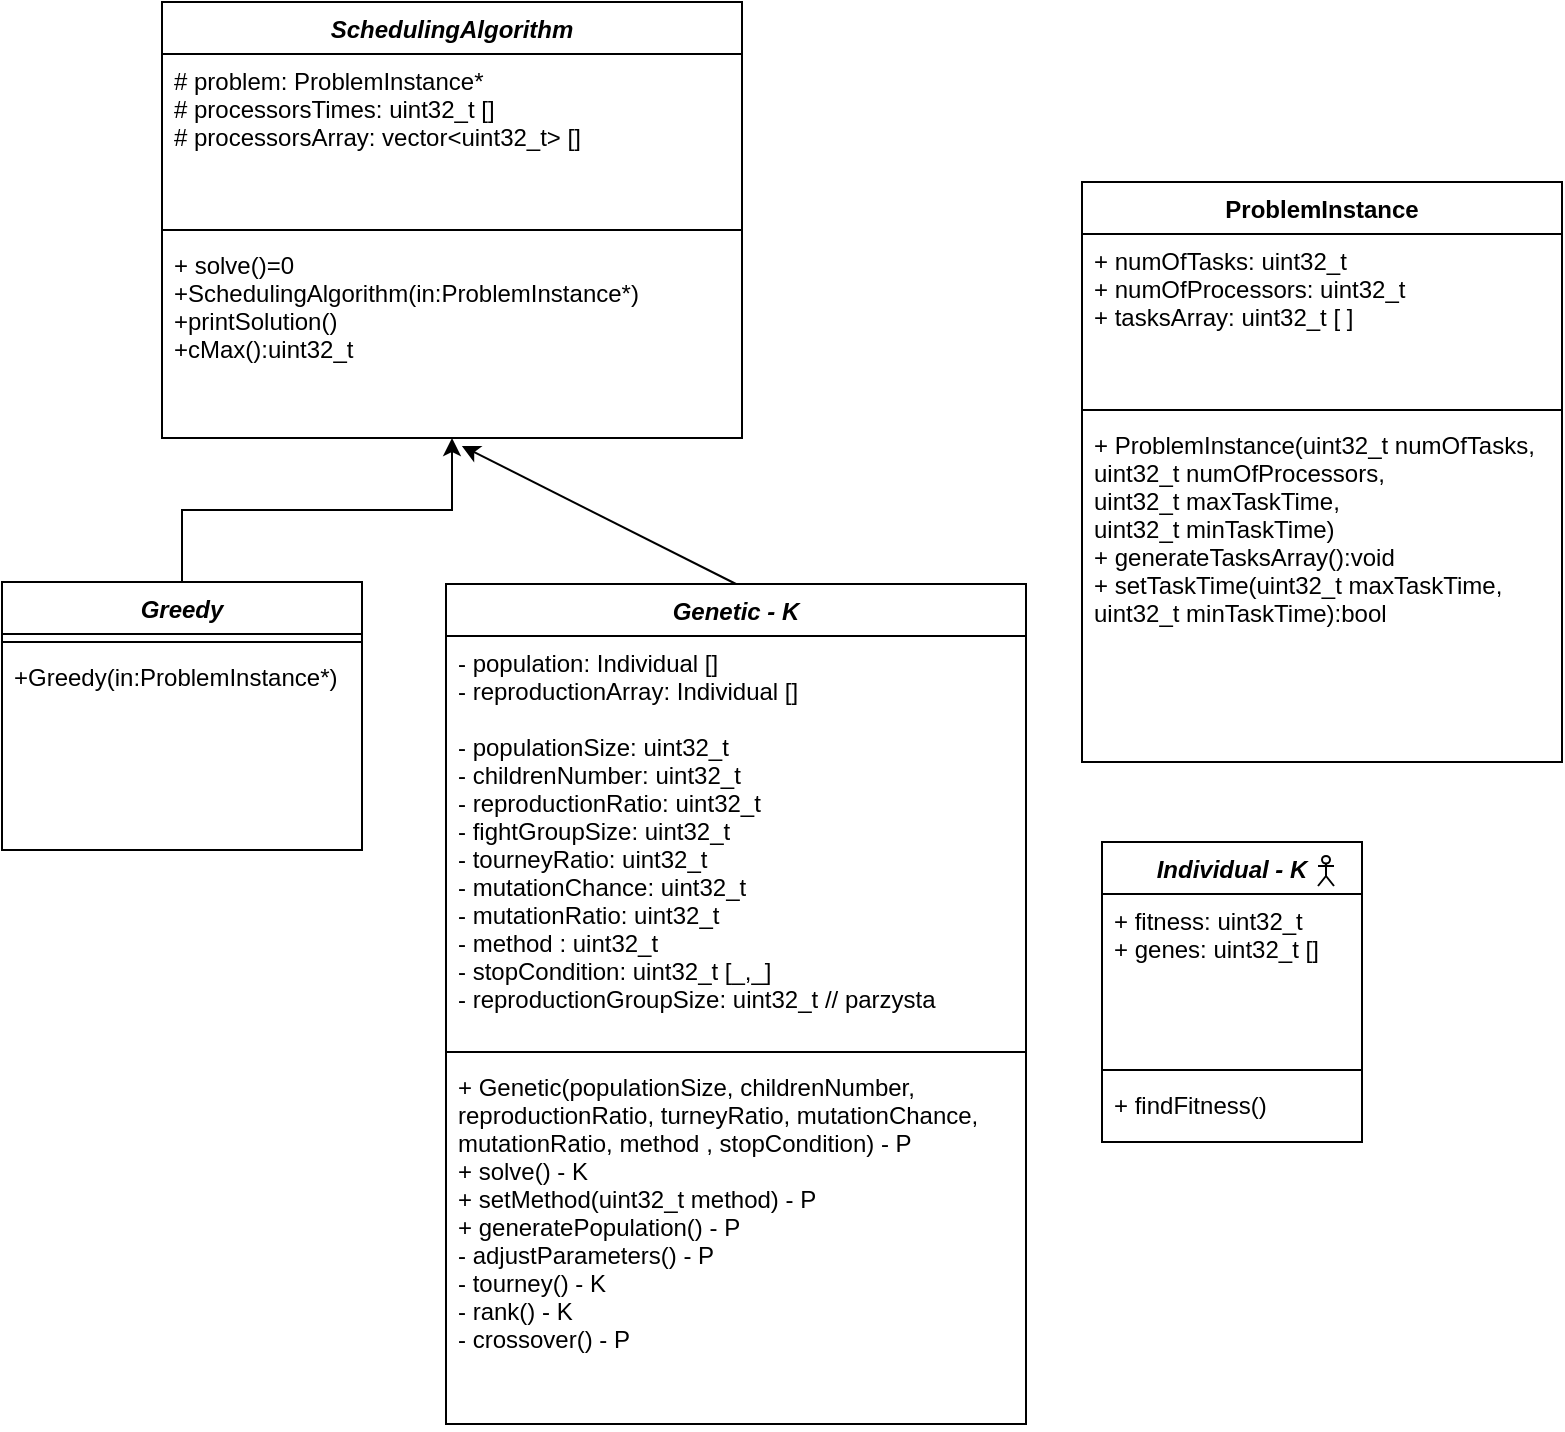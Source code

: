 <mxfile version="13.6.5">
    <diagram id="C5RBs43oDa-KdzZeNtuy" name="Page-1">
        <mxGraphModel dx="551" dy="792" grid="1" gridSize="10" guides="1" tooltips="1" connect="1" arrows="1" fold="1" page="1" pageScale="1" pageWidth="827" pageHeight="1169" math="0" shadow="0">
            <root>
                <mxCell id="WIyWlLk6GJQsqaUBKTNV-0"/>
                <mxCell id="WIyWlLk6GJQsqaUBKTNV-1" parent="WIyWlLk6GJQsqaUBKTNV-0"/>
                <mxCell id="PxDiyynaSw7YjZVZo8UO-5" style="edgeStyle=orthogonalEdgeStyle;rounded=0;orthogonalLoop=1;jettySize=auto;html=1;exitX=0.5;exitY=0;exitDx=0;exitDy=0;entryX=0.5;entryY=1;entryDx=0;entryDy=0;" parent="WIyWlLk6GJQsqaUBKTNV-1" source="PxDiyynaSw7YjZVZo8UO-0" target="CKv4PGzBGWJo2KeHRYD0-7" edge="1">
                    <mxGeometry relative="1" as="geometry"/>
                </mxCell>
                <mxCell id="CKv4PGzBGWJo2KeHRYD0-7" value="SchedulingAlgorithm" style="swimlane;fontStyle=3;align=center;verticalAlign=top;childLayout=stackLayout;horizontal=1;startSize=26;horizontalStack=0;resizeParent=1;resizeParentMax=0;resizeLast=0;collapsible=1;marginBottom=0;" parent="WIyWlLk6GJQsqaUBKTNV-1" vertex="1">
                    <mxGeometry x="100" y="110" width="290" height="218" as="geometry"/>
                </mxCell>
                <mxCell id="CKv4PGzBGWJo2KeHRYD0-8" value="# problem: ProblemInstance*&#10;# processorsTimes: uint32_t []&#10;# processorsArray: vector&lt;uint32_t&gt; [] &#10;&#10;" style="text;strokeColor=none;fillColor=none;align=left;verticalAlign=top;spacingLeft=4;spacingRight=4;overflow=hidden;rotatable=0;points=[[0,0.5],[1,0.5]];portConstraint=eastwest;" parent="CKv4PGzBGWJo2KeHRYD0-7" vertex="1">
                    <mxGeometry y="26" width="290" height="84" as="geometry"/>
                </mxCell>
                <mxCell id="CKv4PGzBGWJo2KeHRYD0-9" value="" style="line;strokeWidth=1;fillColor=none;align=left;verticalAlign=middle;spacingTop=-1;spacingLeft=3;spacingRight=3;rotatable=0;labelPosition=right;points=[];portConstraint=eastwest;" parent="CKv4PGzBGWJo2KeHRYD0-7" vertex="1">
                    <mxGeometry y="110" width="290" height="8" as="geometry"/>
                </mxCell>
                <mxCell id="CKv4PGzBGWJo2KeHRYD0-10" value="+ solve()=0&#10;+SchedulingAlgorithm(in:ProblemInstance*)&#10;+printSolution()&#10;+cMax():uint32_t&#10;&#10;" style="text;strokeColor=none;fillColor=none;align=left;verticalAlign=top;spacingLeft=4;spacingRight=4;overflow=hidden;rotatable=0;points=[[0,0.5],[1,0.5]];portConstraint=eastwest;fontStyle=0" parent="CKv4PGzBGWJo2KeHRYD0-7" vertex="1">
                    <mxGeometry y="118" width="290" height="100" as="geometry"/>
                </mxCell>
                <mxCell id="CKv4PGzBGWJo2KeHRYD0-11" value="ProblemInstance&#10;" style="swimlane;fontStyle=1;align=center;verticalAlign=top;childLayout=stackLayout;horizontal=1;startSize=26;horizontalStack=0;resizeParent=1;resizeParentMax=0;resizeLast=0;collapsible=1;marginBottom=0;" parent="WIyWlLk6GJQsqaUBKTNV-1" vertex="1">
                    <mxGeometry x="560" y="200" width="240" height="290" as="geometry">
                        <mxRectangle x="190" y="200" width="100" height="26" as="alternateBounds"/>
                    </mxGeometry>
                </mxCell>
                <mxCell id="CKv4PGzBGWJo2KeHRYD0-12" value="+ numOfTasks: uint32_t&#10;+ numOfProcessors: uint32_t&#10;+ tasksArray: uint32_t [ ]" style="text;strokeColor=none;fillColor=none;align=left;verticalAlign=top;spacingLeft=4;spacingRight=4;overflow=hidden;rotatable=0;points=[[0,0.5],[1,0.5]];portConstraint=eastwest;" parent="CKv4PGzBGWJo2KeHRYD0-11" vertex="1">
                    <mxGeometry y="26" width="240" height="84" as="geometry"/>
                </mxCell>
                <mxCell id="CKv4PGzBGWJo2KeHRYD0-13" value="" style="line;strokeWidth=1;fillColor=none;align=left;verticalAlign=middle;spacingTop=-1;spacingLeft=3;spacingRight=3;rotatable=0;labelPosition=right;points=[];portConstraint=eastwest;" parent="CKv4PGzBGWJo2KeHRYD0-11" vertex="1">
                    <mxGeometry y="110" width="240" height="8" as="geometry"/>
                </mxCell>
                <mxCell id="CKv4PGzBGWJo2KeHRYD0-14" value="+ ProblemInstance(uint32_t numOfTasks,&#10;uint32_t numOfProcessors,&#10;uint32_t maxTaskTime,&#10;uint32_t minTaskTime)&#10;+ generateTasksArray():void&#10;+ setTaskTime(uint32_t maxTaskTime,&#10;uint32_t minTaskTime):bool&#10;" style="text;strokeColor=none;fillColor=none;align=left;verticalAlign=top;spacingLeft=4;spacingRight=4;overflow=hidden;rotatable=0;points=[[0,0.5],[1,0.5]];portConstraint=eastwest;" parent="CKv4PGzBGWJo2KeHRYD0-11" vertex="1">
                    <mxGeometry y="118" width="240" height="172" as="geometry"/>
                </mxCell>
                <mxCell id="PxDiyynaSw7YjZVZo8UO-0" value="Greedy" style="swimlane;fontStyle=3;align=center;verticalAlign=top;childLayout=stackLayout;horizontal=1;startSize=26;horizontalStack=0;resizeParent=1;resizeParentMax=0;resizeLast=0;collapsible=1;marginBottom=0;" parent="WIyWlLk6GJQsqaUBKTNV-1" vertex="1">
                    <mxGeometry x="20" y="400" width="180" height="134" as="geometry"/>
                </mxCell>
                <mxCell id="PxDiyynaSw7YjZVZo8UO-2" value="" style="line;strokeWidth=1;fillColor=none;align=left;verticalAlign=middle;spacingTop=-1;spacingLeft=3;spacingRight=3;rotatable=0;labelPosition=right;points=[];portConstraint=eastwest;" parent="PxDiyynaSw7YjZVZo8UO-0" vertex="1">
                    <mxGeometry y="26" width="180" height="8" as="geometry"/>
                </mxCell>
                <mxCell id="PxDiyynaSw7YjZVZo8UO-3" value="+Greedy(in:ProblemInstance*)" style="text;strokeColor=none;fillColor=none;align=left;verticalAlign=top;spacingLeft=4;spacingRight=4;overflow=hidden;rotatable=0;points=[[0,0.5],[1,0.5]];portConstraint=eastwest;fontStyle=0" parent="PxDiyynaSw7YjZVZo8UO-0" vertex="1">
                    <mxGeometry y="34" width="180" height="100" as="geometry"/>
                </mxCell>
                <mxCell id="8" value="Genetic - K" style="swimlane;fontStyle=3;align=center;verticalAlign=top;childLayout=stackLayout;horizontal=1;startSize=26;horizontalStack=0;resizeParent=1;resizeParentMax=0;resizeLast=0;collapsible=1;marginBottom=0;" parent="WIyWlLk6GJQsqaUBKTNV-1" vertex="1">
                    <mxGeometry x="242" y="401" width="290" height="420" as="geometry"/>
                </mxCell>
                <mxCell id="9" value="- population: Individual []&#10;- reproductionArray: Individual [] &#10;&#10;- populationSize: uint32_t&#10;- childrenNumber: uint32_t&#10;- reproductionRatio: uint32_t&#10;- fightGroupSize: uint32_t        &#10;- tourneyRatio: uint32_t&#10;- mutationChance: uint32_t&#10;- mutationRatio: uint32_t&#10;- method : uint32_t&#10;- stopCondition: uint32_t [_,_]&#10;- reproductionGroupSize: uint32_t // parzysta" style="text;strokeColor=none;fillColor=none;align=left;verticalAlign=top;spacingLeft=4;spacingRight=4;overflow=hidden;rotatable=0;points=[[0,0.5],[1,0.5]];portConstraint=eastwest;" parent="8" vertex="1">
                    <mxGeometry y="26" width="290" height="204" as="geometry"/>
                </mxCell>
                <mxCell id="10" value="" style="line;strokeWidth=1;fillColor=none;align=left;verticalAlign=middle;spacingTop=-1;spacingLeft=3;spacingRight=3;rotatable=0;labelPosition=right;points=[];portConstraint=eastwest;" parent="8" vertex="1">
                    <mxGeometry y="230" width="290" height="8" as="geometry"/>
                </mxCell>
                <mxCell id="11" value="+ Genetic(populationSize, childrenNumber,&#10;reproductionRatio, turneyRatio, mutationChance,&#10;mutationRatio, method , stopCondition) - P&#10;+ solve() - K &#10;+ setMethod(uint32_t method) - P&#10;+ generatePopulation() - P&#10;- adjustParameters() - P&#10;- tourney() - K&#10;- rank() - K&#10;- crossover() - P" style="text;strokeColor=none;fillColor=none;align=left;verticalAlign=top;spacingLeft=4;spacingRight=4;overflow=hidden;rotatable=0;points=[[0,0.5],[1,0.5]];portConstraint=eastwest;fontStyle=0" parent="8" vertex="1">
                    <mxGeometry y="238" width="290" height="182" as="geometry"/>
                </mxCell>
                <mxCell id="12" value="" style="endArrow=classic;html=1;exitX=0.5;exitY=0;exitDx=0;exitDy=0;entryX=0.517;entryY=1.04;entryDx=0;entryDy=0;entryPerimeter=0;" parent="WIyWlLk6GJQsqaUBKTNV-1" source="8" target="CKv4PGzBGWJo2KeHRYD0-10" edge="1">
                    <mxGeometry width="50" height="50" relative="1" as="geometry">
                        <mxPoint x="389" y="378" as="sourcePoint"/>
                        <mxPoint x="439" y="328" as="targetPoint"/>
                    </mxGeometry>
                </mxCell>
                <mxCell id="13" value="Individual - K" style="swimlane;fontStyle=3;align=center;verticalAlign=top;childLayout=stackLayout;horizontal=1;startSize=26;horizontalStack=0;resizeParent=1;resizeParentMax=0;resizeLast=0;collapsible=1;marginBottom=0;" parent="WIyWlLk6GJQsqaUBKTNV-1" vertex="1">
                    <mxGeometry x="570" y="530" width="130" height="150" as="geometry"/>
                </mxCell>
                <mxCell id="14" value="+ fitness: uint32_t&#10;+ genes: uint32_t []&#10;" style="text;strokeColor=none;fillColor=none;align=left;verticalAlign=top;spacingLeft=4;spacingRight=4;overflow=hidden;rotatable=0;points=[[0,0.5],[1,0.5]];portConstraint=eastwest;" parent="13" vertex="1">
                    <mxGeometry y="26" width="130" height="84" as="geometry"/>
                </mxCell>
                <mxCell id="15" value="" style="line;strokeWidth=1;fillColor=none;align=left;verticalAlign=middle;spacingTop=-1;spacingLeft=3;spacingRight=3;rotatable=0;labelPosition=right;points=[];portConstraint=eastwest;" parent="13" vertex="1">
                    <mxGeometry y="110" width="130" height="8" as="geometry"/>
                </mxCell>
                <mxCell id="16" value="+ findFitness()&#10;&#10;" style="text;strokeColor=none;fillColor=none;align=left;verticalAlign=top;spacingLeft=4;spacingRight=4;overflow=hidden;rotatable=0;points=[[0,0.5],[1,0.5]];portConstraint=eastwest;fontStyle=0" parent="13" vertex="1">
                    <mxGeometry y="118" width="130" height="32" as="geometry"/>
                </mxCell>
                <mxCell id="17" value="" style="shape=umlActor;verticalLabelPosition=bottom;verticalAlign=top;html=1;outlineConnect=0;" parent="WIyWlLk6GJQsqaUBKTNV-1" vertex="1">
                    <mxGeometry x="678" y="537" width="8" height="15" as="geometry"/>
                </mxCell>
            </root>
        </mxGraphModel>
    </diagram>
</mxfile>
